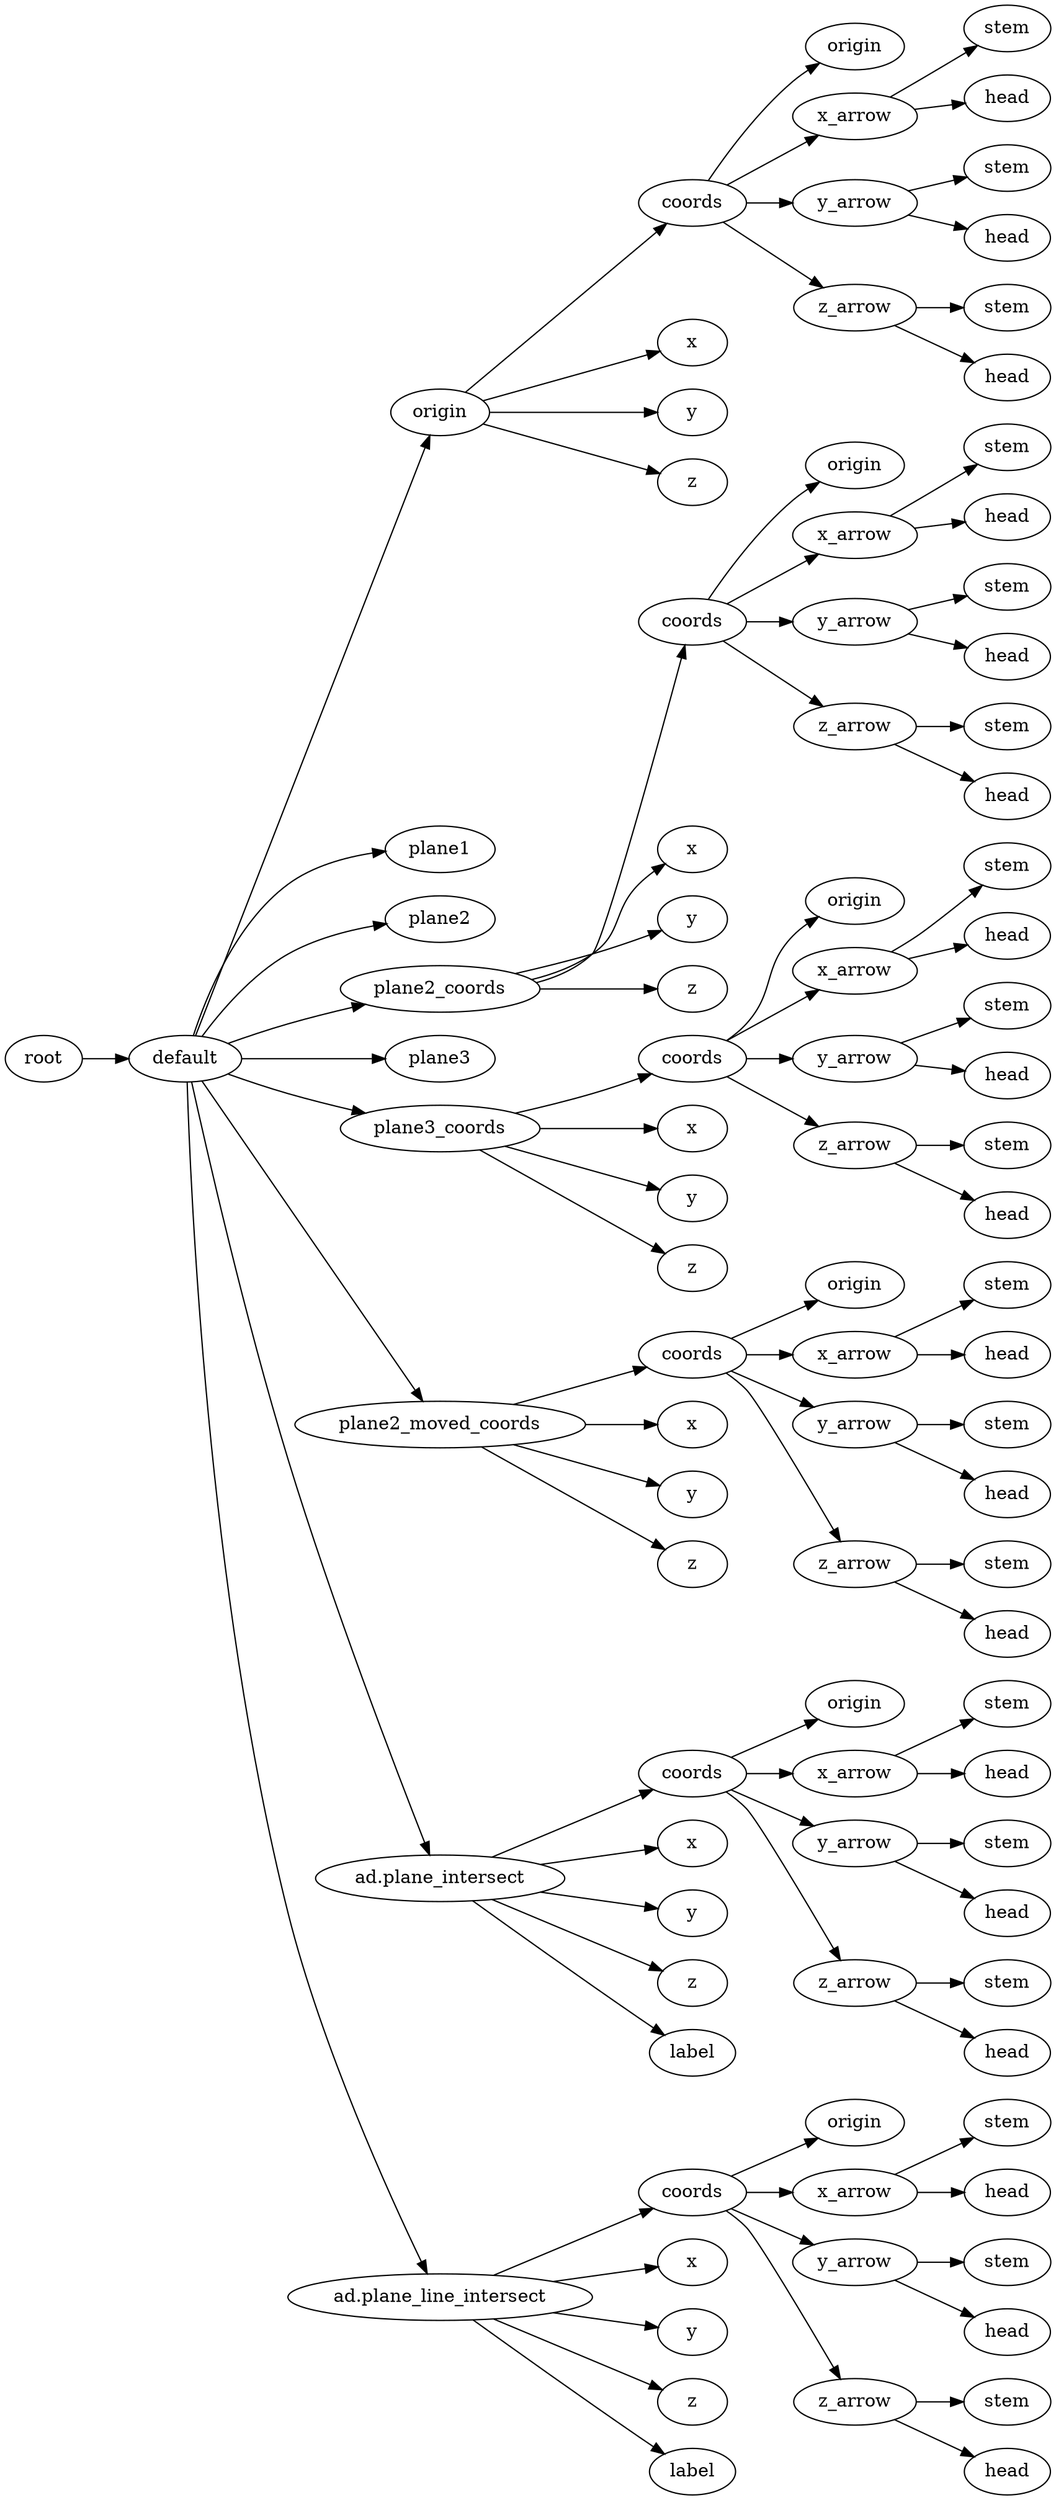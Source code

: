 digraph default {
	graph [rankdir=LR]
	root_1 [label=root href="javascript:s=&quot;\(\)\nNone&quot;; console.log(s); alert(s);"]
	default_2 [label=default href="javascript:s=&quot;\(&#x27;default&#x27;,\)\nPlaneLine&quot;; console.log(s); alert(s);" tooltip=PlaneLine]
	origin_3 [label=origin href="javascript:s=&quot;\(&#x27;default&#x27;,\ &#x27;origin&#x27;\)\nAnnotatedCoordinates&quot;; console.log(s); alert(s);" tooltip=AnnotatedCoordinates]
	coords_4 [label=coords href="javascript:s=&quot;\(&#x27;default&#x27;,\ &#x27;origin&#x27;,\ &#x27;coords&#x27;\)\nCoordinates&quot;; console.log(s); alert(s);" tooltip=Coordinates]
	origin_5 [label=origin href="javascript:s=&quot;\(&#x27;default&#x27;,\ &#x27;origin&#x27;,\ &#x27;coords&#x27;,\ &#x27;origin&#x27;\)\nCoordinatesCage&quot;; console.log(s); alert(s);" tooltip=CoordinatesCage]
	x_arrow_6 [label=x_arrow href="javascript:s=&quot;\(&#x27;default&#x27;,\ &#x27;origin&#x27;,\ &#x27;coords&#x27;,\ &#x27;x_arrow&#x27;\)\nArrow&quot;; console.log(s); alert(s);" tooltip=Arrow]
	stem_7 [label=stem href="javascript:s=&quot;\(&#x27;default&#x27;,\ &#x27;origin&#x27;,\ &#x27;coords&#x27;,\ &#x27;x_arrow&#x27;,\ &#x27;stem&#x27;\)\nCone&quot;; console.log(s); alert(s);" tooltip=Cone]
	head_8 [label=head href="javascript:s=&quot;\(&#x27;default&#x27;,\ &#x27;origin&#x27;,\ &#x27;coords&#x27;,\ &#x27;x_arrow&#x27;,\ &#x27;head&#x27;\)\nCone&quot;; console.log(s); alert(s);" tooltip=Cone]
	y_arrow_9 [label=y_arrow href="javascript:s=&quot;\(&#x27;default&#x27;,\ &#x27;origin&#x27;,\ &#x27;coords&#x27;,\ &#x27;y_arrow&#x27;\)\nArrow&quot;; console.log(s); alert(s);" tooltip=Arrow]
	stem_10 [label=stem href="javascript:s=&quot;\(&#x27;default&#x27;,\ &#x27;origin&#x27;,\ &#x27;coords&#x27;,\ &#x27;y_arrow&#x27;,\ &#x27;stem&#x27;\)\nCone&quot;; console.log(s); alert(s);" tooltip=Cone]
	head_11 [label=head href="javascript:s=&quot;\(&#x27;default&#x27;,\ &#x27;origin&#x27;,\ &#x27;coords&#x27;,\ &#x27;y_arrow&#x27;,\ &#x27;head&#x27;\)\nCone&quot;; console.log(s); alert(s);" tooltip=Cone]
	z_arrow_12 [label=z_arrow href="javascript:s=&quot;\(&#x27;default&#x27;,\ &#x27;origin&#x27;,\ &#x27;coords&#x27;,\ &#x27;z_arrow&#x27;\)\nArrow&quot;; console.log(s); alert(s);" tooltip=Arrow]
	stem_13 [label=stem href="javascript:s=&quot;\(&#x27;default&#x27;,\ &#x27;origin&#x27;,\ &#x27;coords&#x27;,\ &#x27;z_arrow&#x27;,\ &#x27;stem&#x27;\)\nCone&quot;; console.log(s); alert(s);" tooltip=Cone]
	head_14 [label=head href="javascript:s=&quot;\(&#x27;default&#x27;,\ &#x27;origin&#x27;,\ &#x27;coords&#x27;,\ &#x27;z_arrow&#x27;,\ &#x27;head&#x27;\)\nCone&quot;; console.log(s); alert(s);" tooltip=Cone]
	x_15 [label=x href="javascript:s=&quot;\(&#x27;default&#x27;,\ &#x27;origin&#x27;,\ &#x27;x&#x27;\)\nText&quot;; console.log(s); alert(s);" tooltip=Text]
	y_16 [label=y href="javascript:s=&quot;\(&#x27;default&#x27;,\ &#x27;origin&#x27;,\ &#x27;y&#x27;\)\nText&quot;; console.log(s); alert(s);" tooltip=Text]
	z_17 [label=z href="javascript:s=&quot;\(&#x27;default&#x27;,\ &#x27;origin&#x27;,\ &#x27;z&#x27;\)\nText&quot;; console.log(s); alert(s);" tooltip=Text]
	plane1_18 [label=plane1 href="javascript:s=&quot;\(&#x27;default&#x27;,\ &#x27;plane1&#x27;\)\nBox&quot;; console.log(s); alert(s);" tooltip=Box]
	plane2_19 [label=plane2 href="javascript:s=&quot;\(&#x27;default&#x27;,\ &#x27;plane2&#x27;\)\nBox&quot;; console.log(s); alert(s);" tooltip=Box]
	plane2_coords_20 [label=plane2_coords href="javascript:s=&quot;\(&#x27;default&#x27;,\ &#x27;plane2_coords&#x27;\)\nAnnotatedCoordinates&quot;; console.log(s); alert(s);" tooltip=AnnotatedCoordinates]
	coords_21 [label=coords href="javascript:s=&quot;\(&#x27;default&#x27;,\ &#x27;plane2_coords&#x27;,\ &#x27;coords&#x27;\)\nCoordinates&quot;; console.log(s); alert(s);" tooltip=Coordinates]
	origin_22 [label=origin href="javascript:s=&quot;\(&#x27;default&#x27;,\ &#x27;plane2_coords&#x27;,\ &#x27;coords&#x27;,\ &#x27;origin&#x27;\)\nCoordinatesCage&quot;; console.log(s); alert(s);" tooltip=CoordinatesCage]
	x_arrow_23 [label=x_arrow href="javascript:s=&quot;\(&#x27;default&#x27;,\ &#x27;plane2_coords&#x27;,\ &#x27;coords&#x27;,\ &#x27;x_arrow&#x27;\)\nArrow&quot;; console.log(s); alert(s);" tooltip=Arrow]
	stem_24 [label=stem href="javascript:s=&quot;\(&#x27;default&#x27;,\ &#x27;plane2_coords&#x27;,\ &#x27;coords&#x27;,\ &#x27;x_arrow&#x27;,\ &#x27;stem&#x27;\)\nCone&quot;; console.log(s); alert(s);" tooltip=Cone]
	head_25 [label=head href="javascript:s=&quot;\(&#x27;default&#x27;,\ &#x27;plane2_coords&#x27;,\ &#x27;coords&#x27;,\ &#x27;x_arrow&#x27;,\ &#x27;head&#x27;\)\nCone&quot;; console.log(s); alert(s);" tooltip=Cone]
	y_arrow_26 [label=y_arrow href="javascript:s=&quot;\(&#x27;default&#x27;,\ &#x27;plane2_coords&#x27;,\ &#x27;coords&#x27;,\ &#x27;y_arrow&#x27;\)\nArrow&quot;; console.log(s); alert(s);" tooltip=Arrow]
	stem_27 [label=stem href="javascript:s=&quot;\(&#x27;default&#x27;,\ &#x27;plane2_coords&#x27;,\ &#x27;coords&#x27;,\ &#x27;y_arrow&#x27;,\ &#x27;stem&#x27;\)\nCone&quot;; console.log(s); alert(s);" tooltip=Cone]
	head_28 [label=head href="javascript:s=&quot;\(&#x27;default&#x27;,\ &#x27;plane2_coords&#x27;,\ &#x27;coords&#x27;,\ &#x27;y_arrow&#x27;,\ &#x27;head&#x27;\)\nCone&quot;; console.log(s); alert(s);" tooltip=Cone]
	z_arrow_29 [label=z_arrow href="javascript:s=&quot;\(&#x27;default&#x27;,\ &#x27;plane2_coords&#x27;,\ &#x27;coords&#x27;,\ &#x27;z_arrow&#x27;\)\nArrow&quot;; console.log(s); alert(s);" tooltip=Arrow]
	stem_30 [label=stem href="javascript:s=&quot;\(&#x27;default&#x27;,\ &#x27;plane2_coords&#x27;,\ &#x27;coords&#x27;,\ &#x27;z_arrow&#x27;,\ &#x27;stem&#x27;\)\nCone&quot;; console.log(s); alert(s);" tooltip=Cone]
	head_31 [label=head href="javascript:s=&quot;\(&#x27;default&#x27;,\ &#x27;plane2_coords&#x27;,\ &#x27;coords&#x27;,\ &#x27;z_arrow&#x27;,\ &#x27;head&#x27;\)\nCone&quot;; console.log(s); alert(s);" tooltip=Cone]
	x_32 [label=x href="javascript:s=&quot;\(&#x27;default&#x27;,\ &#x27;plane2_coords&#x27;,\ &#x27;x&#x27;\)\nText&quot;; console.log(s); alert(s);" tooltip=Text]
	y_33 [label=y href="javascript:s=&quot;\(&#x27;default&#x27;,\ &#x27;plane2_coords&#x27;,\ &#x27;y&#x27;\)\nText&quot;; console.log(s); alert(s);" tooltip=Text]
	z_34 [label=z href="javascript:s=&quot;\(&#x27;default&#x27;,\ &#x27;plane2_coords&#x27;,\ &#x27;z&#x27;\)\nText&quot;; console.log(s); alert(s);" tooltip=Text]
	plane3_35 [label=plane3 href="javascript:s=&quot;\(&#x27;default&#x27;,\ &#x27;plane3&#x27;\)\nBox&quot;; console.log(s); alert(s);" tooltip=Box]
	plane3_coords_36 [label=plane3_coords href="javascript:s=&quot;\(&#x27;default&#x27;,\ &#x27;plane3_coords&#x27;\)\nAnnotatedCoordinates&quot;; console.log(s); alert(s);" tooltip=AnnotatedCoordinates]
	coords_37 [label=coords href="javascript:s=&quot;\(&#x27;default&#x27;,\ &#x27;plane3_coords&#x27;,\ &#x27;coords&#x27;\)\nCoordinates&quot;; console.log(s); alert(s);" tooltip=Coordinates]
	origin_38 [label=origin href="javascript:s=&quot;\(&#x27;default&#x27;,\ &#x27;plane3_coords&#x27;,\ &#x27;coords&#x27;,\ &#x27;origin&#x27;\)\nCoordinatesCage&quot;; console.log(s); alert(s);" tooltip=CoordinatesCage]
	x_arrow_39 [label=x_arrow href="javascript:s=&quot;\(&#x27;default&#x27;,\ &#x27;plane3_coords&#x27;,\ &#x27;coords&#x27;,\ &#x27;x_arrow&#x27;\)\nArrow&quot;; console.log(s); alert(s);" tooltip=Arrow]
	stem_40 [label=stem href="javascript:s=&quot;\(&#x27;default&#x27;,\ &#x27;plane3_coords&#x27;,\ &#x27;coords&#x27;,\ &#x27;x_arrow&#x27;,\ &#x27;stem&#x27;\)\nCone&quot;; console.log(s); alert(s);" tooltip=Cone]
	head_41 [label=head href="javascript:s=&quot;\(&#x27;default&#x27;,\ &#x27;plane3_coords&#x27;,\ &#x27;coords&#x27;,\ &#x27;x_arrow&#x27;,\ &#x27;head&#x27;\)\nCone&quot;; console.log(s); alert(s);" tooltip=Cone]
	y_arrow_42 [label=y_arrow href="javascript:s=&quot;\(&#x27;default&#x27;,\ &#x27;plane3_coords&#x27;,\ &#x27;coords&#x27;,\ &#x27;y_arrow&#x27;\)\nArrow&quot;; console.log(s); alert(s);" tooltip=Arrow]
	stem_43 [label=stem href="javascript:s=&quot;\(&#x27;default&#x27;,\ &#x27;plane3_coords&#x27;,\ &#x27;coords&#x27;,\ &#x27;y_arrow&#x27;,\ &#x27;stem&#x27;\)\nCone&quot;; console.log(s); alert(s);" tooltip=Cone]
	head_44 [label=head href="javascript:s=&quot;\(&#x27;default&#x27;,\ &#x27;plane3_coords&#x27;,\ &#x27;coords&#x27;,\ &#x27;y_arrow&#x27;,\ &#x27;head&#x27;\)\nCone&quot;; console.log(s); alert(s);" tooltip=Cone]
	z_arrow_45 [label=z_arrow href="javascript:s=&quot;\(&#x27;default&#x27;,\ &#x27;plane3_coords&#x27;,\ &#x27;coords&#x27;,\ &#x27;z_arrow&#x27;\)\nArrow&quot;; console.log(s); alert(s);" tooltip=Arrow]
	stem_46 [label=stem href="javascript:s=&quot;\(&#x27;default&#x27;,\ &#x27;plane3_coords&#x27;,\ &#x27;coords&#x27;,\ &#x27;z_arrow&#x27;,\ &#x27;stem&#x27;\)\nCone&quot;; console.log(s); alert(s);" tooltip=Cone]
	head_47 [label=head href="javascript:s=&quot;\(&#x27;default&#x27;,\ &#x27;plane3_coords&#x27;,\ &#x27;coords&#x27;,\ &#x27;z_arrow&#x27;,\ &#x27;head&#x27;\)\nCone&quot;; console.log(s); alert(s);" tooltip=Cone]
	x_48 [label=x href="javascript:s=&quot;\(&#x27;default&#x27;,\ &#x27;plane3_coords&#x27;,\ &#x27;x&#x27;\)\nText&quot;; console.log(s); alert(s);" tooltip=Text]
	y_49 [label=y href="javascript:s=&quot;\(&#x27;default&#x27;,\ &#x27;plane3_coords&#x27;,\ &#x27;y&#x27;\)\nText&quot;; console.log(s); alert(s);" tooltip=Text]
	z_50 [label=z href="javascript:s=&quot;\(&#x27;default&#x27;,\ &#x27;plane3_coords&#x27;,\ &#x27;z&#x27;\)\nText&quot;; console.log(s); alert(s);" tooltip=Text]
	plane2_moved_coords_51 [label=plane2_moved_coords href="javascript:s=&quot;\(&#x27;default&#x27;,\ &#x27;plane2_moved_coords&#x27;\)\nAnnotatedCoordinates&quot;; console.log(s); alert(s);" tooltip=AnnotatedCoordinates]
	coords_52 [label=coords href="javascript:s=&quot;\(&#x27;default&#x27;,\ &#x27;plane2_moved_coords&#x27;,\ &#x27;coords&#x27;\)\nCoordinates&quot;; console.log(s); alert(s);" tooltip=Coordinates]
	origin_53 [label=origin href="javascript:s=&quot;\(&#x27;default&#x27;,\ &#x27;plane2_moved_coords&#x27;,\ &#x27;coords&#x27;,\ &#x27;origin&#x27;\)\nCoordinatesCage&quot;; console.log(s); alert(s);" tooltip=CoordinatesCage]
	x_arrow_54 [label=x_arrow href="javascript:s=&quot;\(&#x27;default&#x27;,\ &#x27;plane2_moved_coords&#x27;,\ &#x27;coords&#x27;,\ &#x27;x_arrow&#x27;\)\nArrow&quot;; console.log(s); alert(s);" tooltip=Arrow]
	stem_55 [label=stem href="javascript:s=&quot;\(&#x27;default&#x27;,\ &#x27;plane2_moved_coords&#x27;,\ &#x27;coords&#x27;,\ &#x27;x_arrow&#x27;,\ &#x27;stem&#x27;\)\nCone&quot;; console.log(s); alert(s);" tooltip=Cone]
	head_56 [label=head href="javascript:s=&quot;\(&#x27;default&#x27;,\ &#x27;plane2_moved_coords&#x27;,\ &#x27;coords&#x27;,\ &#x27;x_arrow&#x27;,\ &#x27;head&#x27;\)\nCone&quot;; console.log(s); alert(s);" tooltip=Cone]
	y_arrow_57 [label=y_arrow href="javascript:s=&quot;\(&#x27;default&#x27;,\ &#x27;plane2_moved_coords&#x27;,\ &#x27;coords&#x27;,\ &#x27;y_arrow&#x27;\)\nArrow&quot;; console.log(s); alert(s);" tooltip=Arrow]
	stem_58 [label=stem href="javascript:s=&quot;\(&#x27;default&#x27;,\ &#x27;plane2_moved_coords&#x27;,\ &#x27;coords&#x27;,\ &#x27;y_arrow&#x27;,\ &#x27;stem&#x27;\)\nCone&quot;; console.log(s); alert(s);" tooltip=Cone]
	head_59 [label=head href="javascript:s=&quot;\(&#x27;default&#x27;,\ &#x27;plane2_moved_coords&#x27;,\ &#x27;coords&#x27;,\ &#x27;y_arrow&#x27;,\ &#x27;head&#x27;\)\nCone&quot;; console.log(s); alert(s);" tooltip=Cone]
	z_arrow_60 [label=z_arrow href="javascript:s=&quot;\(&#x27;default&#x27;,\ &#x27;plane2_moved_coords&#x27;,\ &#x27;coords&#x27;,\ &#x27;z_arrow&#x27;\)\nArrow&quot;; console.log(s); alert(s);" tooltip=Arrow]
	stem_61 [label=stem href="javascript:s=&quot;\(&#x27;default&#x27;,\ &#x27;plane2_moved_coords&#x27;,\ &#x27;coords&#x27;,\ &#x27;z_arrow&#x27;,\ &#x27;stem&#x27;\)\nCone&quot;; console.log(s); alert(s);" tooltip=Cone]
	head_62 [label=head href="javascript:s=&quot;\(&#x27;default&#x27;,\ &#x27;plane2_moved_coords&#x27;,\ &#x27;coords&#x27;,\ &#x27;z_arrow&#x27;,\ &#x27;head&#x27;\)\nCone&quot;; console.log(s); alert(s);" tooltip=Cone]
	x_63 [label=x href="javascript:s=&quot;\(&#x27;default&#x27;,\ &#x27;plane2_moved_coords&#x27;,\ &#x27;x&#x27;\)\nText&quot;; console.log(s); alert(s);" tooltip=Text]
	y_64 [label=y href="javascript:s=&quot;\(&#x27;default&#x27;,\ &#x27;plane2_moved_coords&#x27;,\ &#x27;y&#x27;\)\nText&quot;; console.log(s); alert(s);" tooltip=Text]
	z_65 [label=z href="javascript:s=&quot;\(&#x27;default&#x27;,\ &#x27;plane2_moved_coords&#x27;,\ &#x27;z&#x27;\)\nText&quot;; console.log(s); alert(s);" tooltip=Text]
	66 [label="ad\.plane_intersect" href="javascript:s=&quot;\(&#x27;default&#x27;,\ &#x27;ad\.plane_intersect&#x27;\)\nAnnotatedCoordinates&quot;; console.log(s); alert(s);" tooltip=AnnotatedCoordinates]
	coords_67 [label=coords href="javascript:s=&quot;\(&#x27;default&#x27;,\ &#x27;ad\.plane_intersect&#x27;,\ &#x27;coords&#x27;\)\nCoordinates&quot;; console.log(s); alert(s);" tooltip=Coordinates]
	origin_68 [label=origin href="javascript:s=&quot;\(&#x27;default&#x27;,\ &#x27;ad\.plane_intersect&#x27;,\ &#x27;coords&#x27;,\ &#x27;origin&#x27;\)\nCoordinatesCage&quot;; console.log(s); alert(s);" tooltip=CoordinatesCage]
	x_arrow_69 [label=x_arrow href="javascript:s=&quot;\(&#x27;default&#x27;,\ &#x27;ad\.plane_intersect&#x27;,\ &#x27;coords&#x27;,\ &#x27;x_arrow&#x27;\)\nArrow&quot;; console.log(s); alert(s);" tooltip=Arrow]
	stem_70 [label=stem href="javascript:s=&quot;\(&#x27;default&#x27;,\ &#x27;ad\.plane_intersect&#x27;,\ &#x27;coords&#x27;,\ &#x27;x_arrow&#x27;,\ &#x27;stem&#x27;\)\nCone&quot;; console.log(s); alert(s);" tooltip=Cone]
	head_71 [label=head href="javascript:s=&quot;\(&#x27;default&#x27;,\ &#x27;ad\.plane_intersect&#x27;,\ &#x27;coords&#x27;,\ &#x27;x_arrow&#x27;,\ &#x27;head&#x27;\)\nCone&quot;; console.log(s); alert(s);" tooltip=Cone]
	y_arrow_72 [label=y_arrow href="javascript:s=&quot;\(&#x27;default&#x27;,\ &#x27;ad\.plane_intersect&#x27;,\ &#x27;coords&#x27;,\ &#x27;y_arrow&#x27;\)\nArrow&quot;; console.log(s); alert(s);" tooltip=Arrow]
	stem_73 [label=stem href="javascript:s=&quot;\(&#x27;default&#x27;,\ &#x27;ad\.plane_intersect&#x27;,\ &#x27;coords&#x27;,\ &#x27;y_arrow&#x27;,\ &#x27;stem&#x27;\)\nCone&quot;; console.log(s); alert(s);" tooltip=Cone]
	head_74 [label=head href="javascript:s=&quot;\(&#x27;default&#x27;,\ &#x27;ad\.plane_intersect&#x27;,\ &#x27;coords&#x27;,\ &#x27;y_arrow&#x27;,\ &#x27;head&#x27;\)\nCone&quot;; console.log(s); alert(s);" tooltip=Cone]
	z_arrow_75 [label=z_arrow href="javascript:s=&quot;\(&#x27;default&#x27;,\ &#x27;ad\.plane_intersect&#x27;,\ &#x27;coords&#x27;,\ &#x27;z_arrow&#x27;\)\nArrow&quot;; console.log(s); alert(s);" tooltip=Arrow]
	stem_76 [label=stem href="javascript:s=&quot;\(&#x27;default&#x27;,\ &#x27;ad\.plane_intersect&#x27;,\ &#x27;coords&#x27;,\ &#x27;z_arrow&#x27;,\ &#x27;stem&#x27;\)\nCone&quot;; console.log(s); alert(s);" tooltip=Cone]
	head_77 [label=head href="javascript:s=&quot;\(&#x27;default&#x27;,\ &#x27;ad\.plane_intersect&#x27;,\ &#x27;coords&#x27;,\ &#x27;z_arrow&#x27;,\ &#x27;head&#x27;\)\nCone&quot;; console.log(s); alert(s);" tooltip=Cone]
	x_78 [label=x href="javascript:s=&quot;\(&#x27;default&#x27;,\ &#x27;ad\.plane_intersect&#x27;,\ &#x27;x&#x27;\)\nText&quot;; console.log(s); alert(s);" tooltip=Text]
	y_79 [label=y href="javascript:s=&quot;\(&#x27;default&#x27;,\ &#x27;ad\.plane_intersect&#x27;,\ &#x27;y&#x27;\)\nText&quot;; console.log(s); alert(s);" tooltip=Text]
	z_80 [label=z href="javascript:s=&quot;\(&#x27;default&#x27;,\ &#x27;ad\.plane_intersect&#x27;,\ &#x27;z&#x27;\)\nText&quot;; console.log(s); alert(s);" tooltip=Text]
	label_81 [label=label href="javascript:s=&quot;\(&#x27;default&#x27;,\ &#x27;ad\.plane_intersect&#x27;,\ &#x27;label&#x27;\)\nText&quot;; console.log(s); alert(s);" tooltip=Text]
	82 [label="ad\.plane_line_intersect" href="javascript:s=&quot;\(&#x27;default&#x27;,\ &#x27;ad\.plane_line_intersect&#x27;\)\nAnnotatedCoordinates&quot;; console.log(s); alert(s);" tooltip=AnnotatedCoordinates]
	coords_83 [label=coords href="javascript:s=&quot;\(&#x27;default&#x27;,\ &#x27;ad\.plane_line_intersect&#x27;,\ &#x27;coords&#x27;\)\nCoordinates&quot;; console.log(s); alert(s);" tooltip=Coordinates]
	origin_84 [label=origin href="javascript:s=&quot;\(&#x27;default&#x27;,\ &#x27;ad\.plane_line_intersect&#x27;,\ &#x27;coords&#x27;,\ &#x27;origin&#x27;\)\nCoordinatesCage&quot;; console.log(s); alert(s);" tooltip=CoordinatesCage]
	x_arrow_85 [label=x_arrow href="javascript:s=&quot;\(&#x27;default&#x27;,\ &#x27;ad\.plane_line_intersect&#x27;,\ &#x27;coords&#x27;,\ &#x27;x_arrow&#x27;\)\nArrow&quot;; console.log(s); alert(s);" tooltip=Arrow]
	stem_86 [label=stem href="javascript:s=&quot;\(&#x27;default&#x27;,\ &#x27;ad\.plane_line_intersect&#x27;,\ &#x27;coords&#x27;,\ &#x27;x_arrow&#x27;,\ &#x27;stem&#x27;\)\nCone&quot;; console.log(s); alert(s);" tooltip=Cone]
	head_87 [label=head href="javascript:s=&quot;\(&#x27;default&#x27;,\ &#x27;ad\.plane_line_intersect&#x27;,\ &#x27;coords&#x27;,\ &#x27;x_arrow&#x27;,\ &#x27;head&#x27;\)\nCone&quot;; console.log(s); alert(s);" tooltip=Cone]
	y_arrow_88 [label=y_arrow href="javascript:s=&quot;\(&#x27;default&#x27;,\ &#x27;ad\.plane_line_intersect&#x27;,\ &#x27;coords&#x27;,\ &#x27;y_arrow&#x27;\)\nArrow&quot;; console.log(s); alert(s);" tooltip=Arrow]
	stem_89 [label=stem href="javascript:s=&quot;\(&#x27;default&#x27;,\ &#x27;ad\.plane_line_intersect&#x27;,\ &#x27;coords&#x27;,\ &#x27;y_arrow&#x27;,\ &#x27;stem&#x27;\)\nCone&quot;; console.log(s); alert(s);" tooltip=Cone]
	head_90 [label=head href="javascript:s=&quot;\(&#x27;default&#x27;,\ &#x27;ad\.plane_line_intersect&#x27;,\ &#x27;coords&#x27;,\ &#x27;y_arrow&#x27;,\ &#x27;head&#x27;\)\nCone&quot;; console.log(s); alert(s);" tooltip=Cone]
	z_arrow_91 [label=z_arrow href="javascript:s=&quot;\(&#x27;default&#x27;,\ &#x27;ad\.plane_line_intersect&#x27;,\ &#x27;coords&#x27;,\ &#x27;z_arrow&#x27;\)\nArrow&quot;; console.log(s); alert(s);" tooltip=Arrow]
	stem_92 [label=stem href="javascript:s=&quot;\(&#x27;default&#x27;,\ &#x27;ad\.plane_line_intersect&#x27;,\ &#x27;coords&#x27;,\ &#x27;z_arrow&#x27;,\ &#x27;stem&#x27;\)\nCone&quot;; console.log(s); alert(s);" tooltip=Cone]
	head_93 [label=head href="javascript:s=&quot;\(&#x27;default&#x27;,\ &#x27;ad\.plane_line_intersect&#x27;,\ &#x27;coords&#x27;,\ &#x27;z_arrow&#x27;,\ &#x27;head&#x27;\)\nCone&quot;; console.log(s); alert(s);" tooltip=Cone]
	x_94 [label=x href="javascript:s=&quot;\(&#x27;default&#x27;,\ &#x27;ad\.plane_line_intersect&#x27;,\ &#x27;x&#x27;\)\nText&quot;; console.log(s); alert(s);" tooltip=Text]
	y_95 [label=y href="javascript:s=&quot;\(&#x27;default&#x27;,\ &#x27;ad\.plane_line_intersect&#x27;,\ &#x27;y&#x27;\)\nText&quot;; console.log(s); alert(s);" tooltip=Text]
	z_96 [label=z href="javascript:s=&quot;\(&#x27;default&#x27;,\ &#x27;ad\.plane_line_intersect&#x27;,\ &#x27;z&#x27;\)\nText&quot;; console.log(s); alert(s);" tooltip=Text]
	label_97 [label=label href="javascript:s=&quot;\(&#x27;default&#x27;,\ &#x27;ad\.plane_line_intersect&#x27;,\ &#x27;label&#x27;\)\nText&quot;; console.log(s); alert(s);" tooltip=Text]
	root_1 -> default_2
	default_2 -> origin_3
	origin_3 -> coords_4
	coords_4 -> origin_5
	coords_4 -> x_arrow_6
	x_arrow_6 -> stem_7
	x_arrow_6 -> head_8
	coords_4 -> y_arrow_9
	y_arrow_9 -> stem_10
	y_arrow_9 -> head_11
	coords_4 -> z_arrow_12
	z_arrow_12 -> stem_13
	z_arrow_12 -> head_14
	origin_3 -> x_15
	origin_3 -> y_16
	origin_3 -> z_17
	default_2 -> plane1_18
	default_2 -> plane2_19
	default_2 -> plane2_coords_20
	plane2_coords_20 -> coords_21
	coords_21 -> origin_22
	coords_21 -> x_arrow_23
	x_arrow_23 -> stem_24
	x_arrow_23 -> head_25
	coords_21 -> y_arrow_26
	y_arrow_26 -> stem_27
	y_arrow_26 -> head_28
	coords_21 -> z_arrow_29
	z_arrow_29 -> stem_30
	z_arrow_29 -> head_31
	plane2_coords_20 -> x_32
	plane2_coords_20 -> y_33
	plane2_coords_20 -> z_34
	default_2 -> plane3_35
	default_2 -> plane3_coords_36
	plane3_coords_36 -> coords_37
	coords_37 -> origin_38
	coords_37 -> x_arrow_39
	x_arrow_39 -> stem_40
	x_arrow_39 -> head_41
	coords_37 -> y_arrow_42
	y_arrow_42 -> stem_43
	y_arrow_42 -> head_44
	coords_37 -> z_arrow_45
	z_arrow_45 -> stem_46
	z_arrow_45 -> head_47
	plane3_coords_36 -> x_48
	plane3_coords_36 -> y_49
	plane3_coords_36 -> z_50
	default_2 -> plane2_moved_coords_51
	plane2_moved_coords_51 -> coords_52
	coords_52 -> origin_53
	coords_52 -> x_arrow_54
	x_arrow_54 -> stem_55
	x_arrow_54 -> head_56
	coords_52 -> y_arrow_57
	y_arrow_57 -> stem_58
	y_arrow_57 -> head_59
	coords_52 -> z_arrow_60
	z_arrow_60 -> stem_61
	z_arrow_60 -> head_62
	plane2_moved_coords_51 -> x_63
	plane2_moved_coords_51 -> y_64
	plane2_moved_coords_51 -> z_65
	default_2 -> 66
	66 -> coords_67
	coords_67 -> origin_68
	coords_67 -> x_arrow_69
	x_arrow_69 -> stem_70
	x_arrow_69 -> head_71
	coords_67 -> y_arrow_72
	y_arrow_72 -> stem_73
	y_arrow_72 -> head_74
	coords_67 -> z_arrow_75
	z_arrow_75 -> stem_76
	z_arrow_75 -> head_77
	66 -> x_78
	66 -> y_79
	66 -> z_80
	66 -> label_81
	default_2 -> 82
	82 -> coords_83
	coords_83 -> origin_84
	coords_83 -> x_arrow_85
	x_arrow_85 -> stem_86
	x_arrow_85 -> head_87
	coords_83 -> y_arrow_88
	y_arrow_88 -> stem_89
	y_arrow_88 -> head_90
	coords_83 -> z_arrow_91
	z_arrow_91 -> stem_92
	z_arrow_91 -> head_93
	82 -> x_94
	82 -> y_95
	82 -> z_96
	82 -> label_97
}
